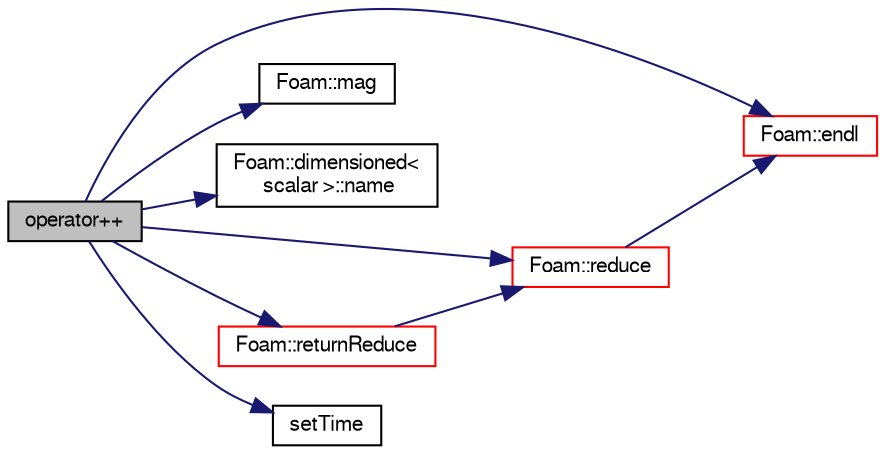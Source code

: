 digraph "operator++"
{
  bgcolor="transparent";
  edge [fontname="FreeSans",fontsize="10",labelfontname="FreeSans",labelfontsize="10"];
  node [fontname="FreeSans",fontsize="10",shape=record];
  rankdir="LR";
  Node40318 [label="operator++",height=0.2,width=0.4,color="black", fillcolor="grey75", style="filled", fontcolor="black"];
  Node40318 -> Node40319 [color="midnightblue",fontsize="10",style="solid",fontname="FreeSans"];
  Node40319 [label="Foam::endl",height=0.2,width=0.4,color="red",URL="$a21124.html#a2db8fe02a0d3909e9351bb4275b23ce4",tooltip="Add newline and flush stream. "];
  Node40318 -> Node40321 [color="midnightblue",fontsize="10",style="solid",fontname="FreeSans"];
  Node40321 [label="Foam::mag",height=0.2,width=0.4,color="black",URL="$a21124.html#a929da2a3fdcf3dacbbe0487d3a330dae"];
  Node40318 -> Node40322 [color="midnightblue",fontsize="10",style="solid",fontname="FreeSans"];
  Node40322 [label="Foam::dimensioned\<\l scalar \>::name",height=0.2,width=0.4,color="black",URL="$a26366.html#ade4113569ef0db70665fded275a5e38e",tooltip="Return const reference to name. "];
  Node40318 -> Node40323 [color="midnightblue",fontsize="10",style="solid",fontname="FreeSans"];
  Node40323 [label="Foam::reduce",height=0.2,width=0.4,color="red",URL="$a21124.html#a7ffd6af4acc2eb9ba72ee296b5ecda23"];
  Node40323 -> Node40319 [color="midnightblue",fontsize="10",style="solid",fontname="FreeSans"];
  Node40318 -> Node40338 [color="midnightblue",fontsize="10",style="solid",fontname="FreeSans"];
  Node40338 [label="Foam::returnReduce",height=0.2,width=0.4,color="red",URL="$a21124.html#a8d528a67d2a9c6fe4fb94bc86872624b"];
  Node40338 -> Node40323 [color="midnightblue",fontsize="10",style="solid",fontname="FreeSans"];
  Node40318 -> Node40342 [color="midnightblue",fontsize="10",style="solid",fontname="FreeSans"];
  Node40342 [label="setTime",height=0.2,width=0.4,color="black",URL="$a19511.html#a816df966b520a602e15efe7f91d6110a"];
}
